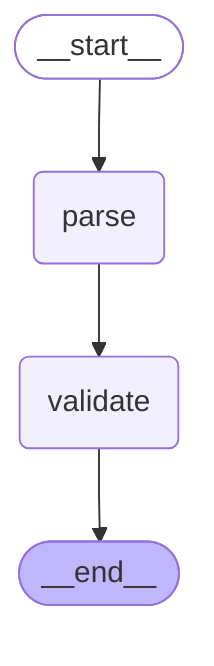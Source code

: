 ---
config:
  flowchart:
    curve: linear
---
graph TD;
	__start__([<p>__start__</p>]):::first
	parse(parse)
	validate(validate)
	__end__([<p>__end__</p>]):::last
	__start__ --> parse;
	parse --> validate;
	validate --> __end__;
	classDef default fill:#f2f0ff,line-height:1.2
	classDef first fill-opacity:0
	classDef last fill:#bfb6fc